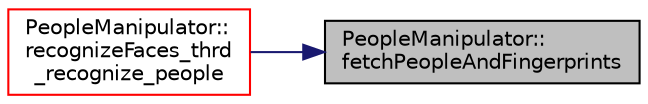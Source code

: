 digraph "PeopleManipulator::fetchPeopleAndFingerprints"
{
 // LATEX_PDF_SIZE
  edge [fontname="Helvetica",fontsize="10",labelfontname="Helvetica",labelfontsize="10"];
  node [fontname="Helvetica",fontsize="10",shape=record];
  rankdir="RL";
  Node1 [label="PeopleManipulator::\lfetchPeopleAndFingerprints",height=0.2,width=0.4,color="black", fillcolor="grey75", style="filled", fontcolor="black",tooltip=" "];
  Node1 -> Node2 [dir="back",color="midnightblue",fontsize="10",style="solid",fontname="Helvetica"];
  Node2 [label="PeopleManipulator::\lrecognizeFaces_thrd\l_recognize_people",height=0.2,width=0.4,color="red", fillcolor="white", style="filled",URL="$class_people_manipulator.html#af15544de7783b84de8fe73074815da02",tooltip=" "];
}
